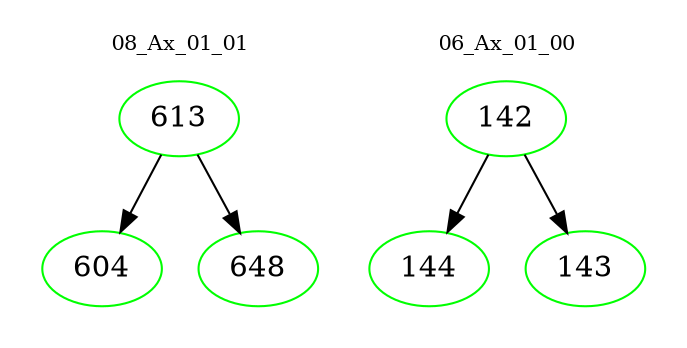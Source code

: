 digraph{
subgraph cluster_0 {
color = white
label = "08_Ax_01_01";
fontsize=10;
T0_613 [label="613", color="green"]
T0_613 -> T0_604 [color="black"]
T0_604 [label="604", color="green"]
T0_613 -> T0_648 [color="black"]
T0_648 [label="648", color="green"]
}
subgraph cluster_1 {
color = white
label = "06_Ax_01_00";
fontsize=10;
T1_142 [label="142", color="green"]
T1_142 -> T1_144 [color="black"]
T1_144 [label="144", color="green"]
T1_142 -> T1_143 [color="black"]
T1_143 [label="143", color="green"]
}
}
